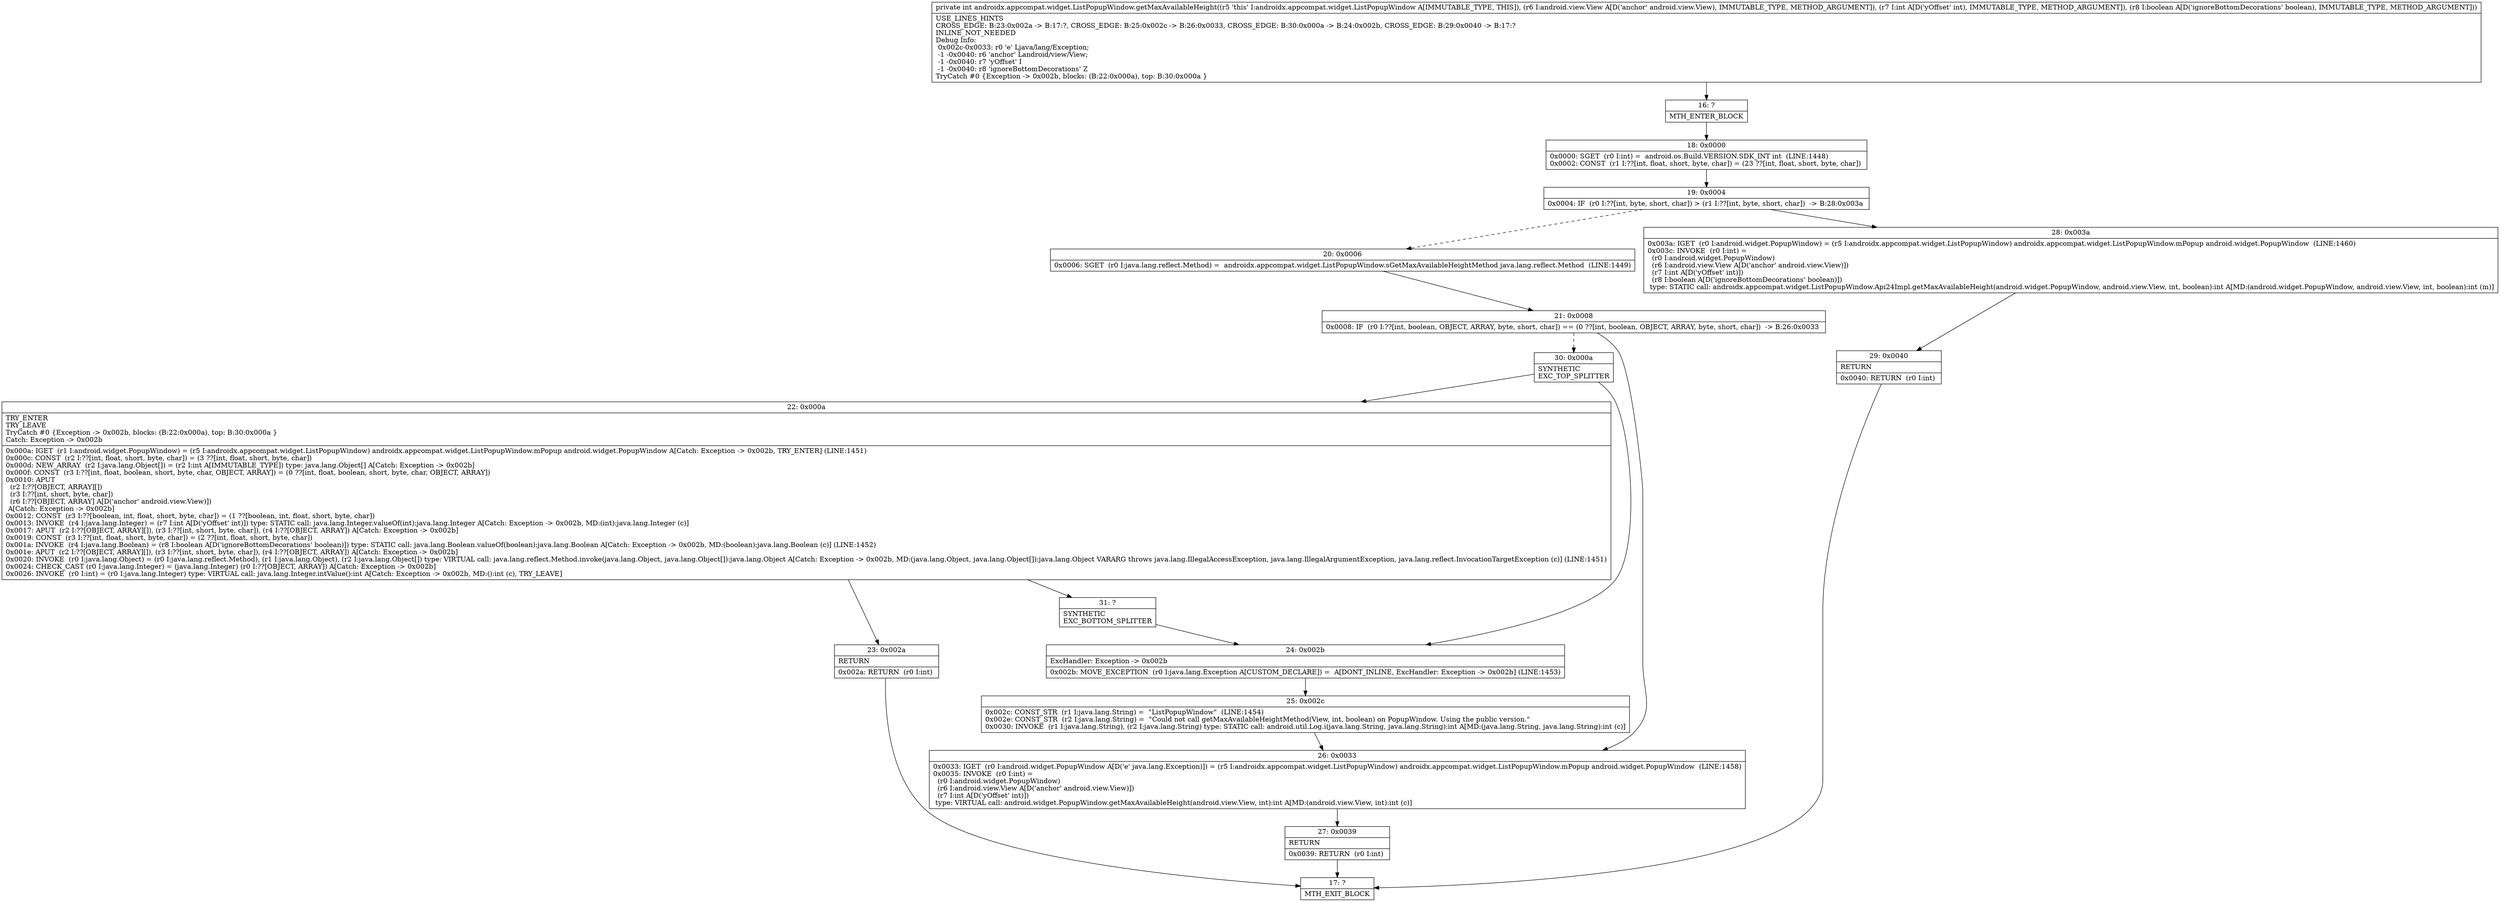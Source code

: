 digraph "CFG forandroidx.appcompat.widget.ListPopupWindow.getMaxAvailableHeight(Landroid\/view\/View;IZ)I" {
Node_16 [shape=record,label="{16\:\ ?|MTH_ENTER_BLOCK\l}"];
Node_18 [shape=record,label="{18\:\ 0x0000|0x0000: SGET  (r0 I:int) =  android.os.Build.VERSION.SDK_INT int  (LINE:1448)\l0x0002: CONST  (r1 I:??[int, float, short, byte, char]) = (23 ??[int, float, short, byte, char]) \l}"];
Node_19 [shape=record,label="{19\:\ 0x0004|0x0004: IF  (r0 I:??[int, byte, short, char]) \> (r1 I:??[int, byte, short, char])  \-\> B:28:0x003a \l}"];
Node_20 [shape=record,label="{20\:\ 0x0006|0x0006: SGET  (r0 I:java.lang.reflect.Method) =  androidx.appcompat.widget.ListPopupWindow.sGetMaxAvailableHeightMethod java.lang.reflect.Method  (LINE:1449)\l}"];
Node_21 [shape=record,label="{21\:\ 0x0008|0x0008: IF  (r0 I:??[int, boolean, OBJECT, ARRAY, byte, short, char]) == (0 ??[int, boolean, OBJECT, ARRAY, byte, short, char])  \-\> B:26:0x0033 \l}"];
Node_26 [shape=record,label="{26\:\ 0x0033|0x0033: IGET  (r0 I:android.widget.PopupWindow A[D('e' java.lang.Exception)]) = (r5 I:androidx.appcompat.widget.ListPopupWindow) androidx.appcompat.widget.ListPopupWindow.mPopup android.widget.PopupWindow  (LINE:1458)\l0x0035: INVOKE  (r0 I:int) = \l  (r0 I:android.widget.PopupWindow)\l  (r6 I:android.view.View A[D('anchor' android.view.View)])\l  (r7 I:int A[D('yOffset' int)])\l type: VIRTUAL call: android.widget.PopupWindow.getMaxAvailableHeight(android.view.View, int):int A[MD:(android.view.View, int):int (c)]\l}"];
Node_27 [shape=record,label="{27\:\ 0x0039|RETURN\l|0x0039: RETURN  (r0 I:int) \l}"];
Node_17 [shape=record,label="{17\:\ ?|MTH_EXIT_BLOCK\l}"];
Node_30 [shape=record,label="{30\:\ 0x000a|SYNTHETIC\lEXC_TOP_SPLITTER\l}"];
Node_22 [shape=record,label="{22\:\ 0x000a|TRY_ENTER\lTRY_LEAVE\lTryCatch #0 \{Exception \-\> 0x002b, blocks: (B:22:0x000a), top: B:30:0x000a \}\lCatch: Exception \-\> 0x002b\l|0x000a: IGET  (r1 I:android.widget.PopupWindow) = (r5 I:androidx.appcompat.widget.ListPopupWindow) androidx.appcompat.widget.ListPopupWindow.mPopup android.widget.PopupWindow A[Catch: Exception \-\> 0x002b, TRY_ENTER] (LINE:1451)\l0x000c: CONST  (r2 I:??[int, float, short, byte, char]) = (3 ??[int, float, short, byte, char]) \l0x000d: NEW_ARRAY  (r2 I:java.lang.Object[]) = (r2 I:int A[IMMUTABLE_TYPE]) type: java.lang.Object[] A[Catch: Exception \-\> 0x002b]\l0x000f: CONST  (r3 I:??[int, float, boolean, short, byte, char, OBJECT, ARRAY]) = (0 ??[int, float, boolean, short, byte, char, OBJECT, ARRAY]) \l0x0010: APUT  \l  (r2 I:??[OBJECT, ARRAY][])\l  (r3 I:??[int, short, byte, char])\l  (r6 I:??[OBJECT, ARRAY] A[D('anchor' android.view.View)])\l A[Catch: Exception \-\> 0x002b]\l0x0012: CONST  (r3 I:??[boolean, int, float, short, byte, char]) = (1 ??[boolean, int, float, short, byte, char]) \l0x0013: INVOKE  (r4 I:java.lang.Integer) = (r7 I:int A[D('yOffset' int)]) type: STATIC call: java.lang.Integer.valueOf(int):java.lang.Integer A[Catch: Exception \-\> 0x002b, MD:(int):java.lang.Integer (c)]\l0x0017: APUT  (r2 I:??[OBJECT, ARRAY][]), (r3 I:??[int, short, byte, char]), (r4 I:??[OBJECT, ARRAY]) A[Catch: Exception \-\> 0x002b]\l0x0019: CONST  (r3 I:??[int, float, short, byte, char]) = (2 ??[int, float, short, byte, char]) \l0x001a: INVOKE  (r4 I:java.lang.Boolean) = (r8 I:boolean A[D('ignoreBottomDecorations' boolean)]) type: STATIC call: java.lang.Boolean.valueOf(boolean):java.lang.Boolean A[Catch: Exception \-\> 0x002b, MD:(boolean):java.lang.Boolean (c)] (LINE:1452)\l0x001e: APUT  (r2 I:??[OBJECT, ARRAY][]), (r3 I:??[int, short, byte, char]), (r4 I:??[OBJECT, ARRAY]) A[Catch: Exception \-\> 0x002b]\l0x0020: INVOKE  (r0 I:java.lang.Object) = (r0 I:java.lang.reflect.Method), (r1 I:java.lang.Object), (r2 I:java.lang.Object[]) type: VIRTUAL call: java.lang.reflect.Method.invoke(java.lang.Object, java.lang.Object[]):java.lang.Object A[Catch: Exception \-\> 0x002b, MD:(java.lang.Object, java.lang.Object[]):java.lang.Object VARARG throws java.lang.IllegalAccessException, java.lang.IllegalArgumentException, java.lang.reflect.InvocationTargetException (c)] (LINE:1451)\l0x0024: CHECK_CAST (r0 I:java.lang.Integer) = (java.lang.Integer) (r0 I:??[OBJECT, ARRAY]) A[Catch: Exception \-\> 0x002b]\l0x0026: INVOKE  (r0 I:int) = (r0 I:java.lang.Integer) type: VIRTUAL call: java.lang.Integer.intValue():int A[Catch: Exception \-\> 0x002b, MD:():int (c), TRY_LEAVE]\l}"];
Node_23 [shape=record,label="{23\:\ 0x002a|RETURN\l|0x002a: RETURN  (r0 I:int) \l}"];
Node_31 [shape=record,label="{31\:\ ?|SYNTHETIC\lEXC_BOTTOM_SPLITTER\l}"];
Node_24 [shape=record,label="{24\:\ 0x002b|ExcHandler: Exception \-\> 0x002b\l|0x002b: MOVE_EXCEPTION  (r0 I:java.lang.Exception A[CUSTOM_DECLARE]) =  A[DONT_INLINE, ExcHandler: Exception \-\> 0x002b] (LINE:1453)\l}"];
Node_25 [shape=record,label="{25\:\ 0x002c|0x002c: CONST_STR  (r1 I:java.lang.String) =  \"ListPopupWindow\"  (LINE:1454)\l0x002e: CONST_STR  (r2 I:java.lang.String) =  \"Could not call getMaxAvailableHeightMethod(View, int, boolean) on PopupWindow. Using the public version.\" \l0x0030: INVOKE  (r1 I:java.lang.String), (r2 I:java.lang.String) type: STATIC call: android.util.Log.i(java.lang.String, java.lang.String):int A[MD:(java.lang.String, java.lang.String):int (c)]\l}"];
Node_28 [shape=record,label="{28\:\ 0x003a|0x003a: IGET  (r0 I:android.widget.PopupWindow) = (r5 I:androidx.appcompat.widget.ListPopupWindow) androidx.appcompat.widget.ListPopupWindow.mPopup android.widget.PopupWindow  (LINE:1460)\l0x003c: INVOKE  (r0 I:int) = \l  (r0 I:android.widget.PopupWindow)\l  (r6 I:android.view.View A[D('anchor' android.view.View)])\l  (r7 I:int A[D('yOffset' int)])\l  (r8 I:boolean A[D('ignoreBottomDecorations' boolean)])\l type: STATIC call: androidx.appcompat.widget.ListPopupWindow.Api24Impl.getMaxAvailableHeight(android.widget.PopupWindow, android.view.View, int, boolean):int A[MD:(android.widget.PopupWindow, android.view.View, int, boolean):int (m)]\l}"];
Node_29 [shape=record,label="{29\:\ 0x0040|RETURN\l|0x0040: RETURN  (r0 I:int) \l}"];
MethodNode[shape=record,label="{private int androidx.appcompat.widget.ListPopupWindow.getMaxAvailableHeight((r5 'this' I:androidx.appcompat.widget.ListPopupWindow A[IMMUTABLE_TYPE, THIS]), (r6 I:android.view.View A[D('anchor' android.view.View), IMMUTABLE_TYPE, METHOD_ARGUMENT]), (r7 I:int A[D('yOffset' int), IMMUTABLE_TYPE, METHOD_ARGUMENT]), (r8 I:boolean A[D('ignoreBottomDecorations' boolean), IMMUTABLE_TYPE, METHOD_ARGUMENT]))  | USE_LINES_HINTS\lCROSS_EDGE: B:23:0x002a \-\> B:17:?, CROSS_EDGE: B:25:0x002c \-\> B:26:0x0033, CROSS_EDGE: B:30:0x000a \-\> B:24:0x002b, CROSS_EDGE: B:29:0x0040 \-\> B:17:?\lINLINE_NOT_NEEDED\lDebug Info:\l  0x002c\-0x0033: r0 'e' Ljava\/lang\/Exception;\l  \-1 \-0x0040: r6 'anchor' Landroid\/view\/View;\l  \-1 \-0x0040: r7 'yOffset' I\l  \-1 \-0x0040: r8 'ignoreBottomDecorations' Z\lTryCatch #0 \{Exception \-\> 0x002b, blocks: (B:22:0x000a), top: B:30:0x000a \}\l}"];
MethodNode -> Node_16;Node_16 -> Node_18;
Node_18 -> Node_19;
Node_19 -> Node_20[style=dashed];
Node_19 -> Node_28;
Node_20 -> Node_21;
Node_21 -> Node_26;
Node_21 -> Node_30[style=dashed];
Node_26 -> Node_27;
Node_27 -> Node_17;
Node_30 -> Node_22;
Node_30 -> Node_24;
Node_22 -> Node_23;
Node_22 -> Node_31;
Node_23 -> Node_17;
Node_31 -> Node_24;
Node_24 -> Node_25;
Node_25 -> Node_26;
Node_28 -> Node_29;
Node_29 -> Node_17;
}

